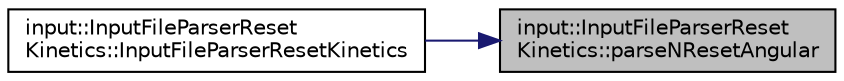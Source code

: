 digraph "input::InputFileParserResetKinetics::parseNResetAngular"
{
 // LATEX_PDF_SIZE
  edge [fontname="Helvetica",fontsize="10",labelfontname="Helvetica",labelfontsize="10"];
  node [fontname="Helvetica",fontsize="10",shape=record];
  rankdir="RL";
  Node1 [label="input::InputFileParserReset\lKinetics::parseNResetAngular",height=0.2,width=0.4,color="black", fillcolor="grey75", style="filled", fontcolor="black",tooltip="parse nreset_angular and set it in settings"];
  Node1 -> Node2 [dir="back",color="midnightblue",fontsize="10",style="solid",fontname="Helvetica"];
  Node2 [label="input::InputFileParserReset\lKinetics::InputFileParserResetKinetics",height=0.2,width=0.4,color="black", fillcolor="white", style="filled",URL="$classinput_1_1InputFileParserResetKinetics.html#acaa7c3558b342afc28cde8fbeac88ed0",tooltip="Construct a new Input File Parser Reset Kinetics:: Input File Parser Reset Kinetics object."];
}
